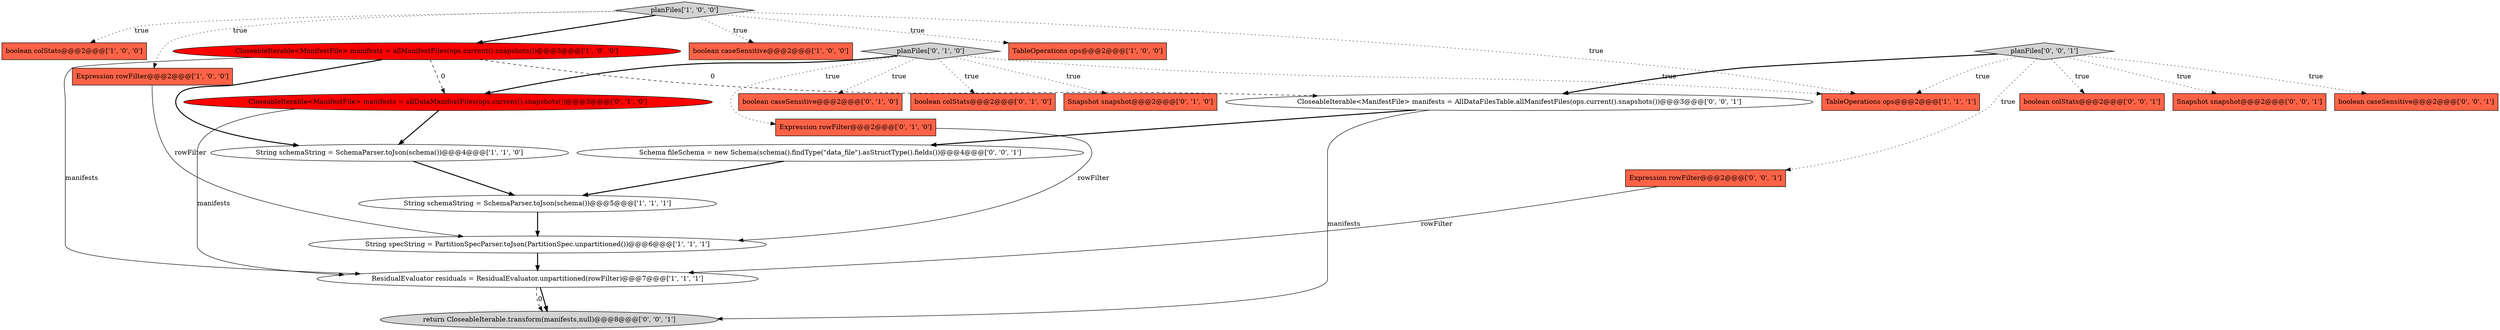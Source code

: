 digraph {
6 [style = filled, label = "ResidualEvaluator residuals = ResidualEvaluator.unpartitioned(rowFilter)@@@7@@@['1', '1', '1']", fillcolor = white, shape = ellipse image = "AAA0AAABBB1BBB"];
4 [style = filled, label = "String specString = PartitionSpecParser.toJson(PartitionSpec.unpartitioned())@@@6@@@['1', '1', '1']", fillcolor = white, shape = ellipse image = "AAA0AAABBB1BBB"];
9 [style = filled, label = "String schemaString = SchemaParser.toJson(schema())@@@5@@@['1', '1', '1']", fillcolor = white, shape = ellipse image = "AAA0AAABBB1BBB"];
0 [style = filled, label = "boolean colStats@@@2@@@['1', '0', '0']", fillcolor = tomato, shape = box image = "AAA0AAABBB1BBB"];
5 [style = filled, label = "CloseableIterable<ManifestFile> manifests = allManifestFiles(ops.current().snapshots())@@@3@@@['1', '0', '0']", fillcolor = red, shape = ellipse image = "AAA1AAABBB1BBB"];
16 [style = filled, label = "boolean caseSensitive@@@2@@@['0', '1', '0']", fillcolor = tomato, shape = box image = "AAA0AAABBB2BBB"];
22 [style = filled, label = "Expression rowFilter@@@2@@@['0', '0', '1']", fillcolor = tomato, shape = box image = "AAA0AAABBB3BBB"];
2 [style = filled, label = "Expression rowFilter@@@2@@@['1', '0', '0']", fillcolor = tomato, shape = box image = "AAA0AAABBB1BBB"];
1 [style = filled, label = "boolean caseSensitive@@@2@@@['1', '0', '0']", fillcolor = tomato, shape = box image = "AAA0AAABBB1BBB"];
11 [style = filled, label = "Expression rowFilter@@@2@@@['0', '1', '0']", fillcolor = tomato, shape = box image = "AAA0AAABBB2BBB"];
13 [style = filled, label = "CloseableIterable<ManifestFile> manifests = allDataManifestFiles(ops.current().snapshots())@@@3@@@['0', '1', '0']", fillcolor = red, shape = ellipse image = "AAA1AAABBB2BBB"];
19 [style = filled, label = "boolean colStats@@@2@@@['0', '0', '1']", fillcolor = tomato, shape = box image = "AAA0AAABBB3BBB"];
12 [style = filled, label = "boolean colStats@@@2@@@['0', '1', '0']", fillcolor = tomato, shape = box image = "AAA0AAABBB2BBB"];
24 [style = filled, label = "CloseableIterable<ManifestFile> manifests = AllDataFilesTable.allManifestFiles(ops.current().snapshots())@@@3@@@['0', '0', '1']", fillcolor = white, shape = ellipse image = "AAA0AAABBB3BBB"];
15 [style = filled, label = "Snapshot snapshot@@@2@@@['0', '1', '0']", fillcolor = tomato, shape = box image = "AAA0AAABBB2BBB"];
21 [style = filled, label = "return CloseableIterable.transform(manifests,null)@@@8@@@['0', '0', '1']", fillcolor = lightgray, shape = ellipse image = "AAA0AAABBB3BBB"];
17 [style = filled, label = "Snapshot snapshot@@@2@@@['0', '0', '1']", fillcolor = tomato, shape = box image = "AAA0AAABBB3BBB"];
8 [style = filled, label = "TableOperations ops@@@2@@@['1', '1', '1']", fillcolor = tomato, shape = box image = "AAA0AAABBB1BBB"];
14 [style = filled, label = "planFiles['0', '1', '0']", fillcolor = lightgray, shape = diamond image = "AAA0AAABBB2BBB"];
7 [style = filled, label = "TableOperations ops@@@2@@@['1', '0', '0']", fillcolor = tomato, shape = box image = "AAA0AAABBB1BBB"];
3 [style = filled, label = "String schemaString = SchemaParser.toJson(schema())@@@4@@@['1', '1', '0']", fillcolor = white, shape = ellipse image = "AAA0AAABBB1BBB"];
10 [style = filled, label = "planFiles['1', '0', '0']", fillcolor = lightgray, shape = diamond image = "AAA0AAABBB1BBB"];
18 [style = filled, label = "boolean caseSensitive@@@2@@@['0', '0', '1']", fillcolor = tomato, shape = box image = "AAA0AAABBB3BBB"];
20 [style = filled, label = "planFiles['0', '0', '1']", fillcolor = lightgray, shape = diamond image = "AAA0AAABBB3BBB"];
23 [style = filled, label = "Schema fileSchema = new Schema(schema().findType(\"data_file\").asStructType().fields())@@@4@@@['0', '0', '1']", fillcolor = white, shape = ellipse image = "AAA0AAABBB3BBB"];
5->13 [style = dashed, label="0"];
5->3 [style = bold, label=""];
6->21 [style = dashed, label="0"];
10->8 [style = dotted, label="true"];
14->12 [style = dotted, label="true"];
5->6 [style = solid, label="manifests"];
4->6 [style = bold, label=""];
20->17 [style = dotted, label="true"];
6->21 [style = bold, label=""];
20->8 [style = dotted, label="true"];
9->4 [style = bold, label=""];
5->24 [style = dashed, label="0"];
11->4 [style = solid, label="rowFilter"];
2->4 [style = solid, label="rowFilter"];
22->6 [style = solid, label="rowFilter"];
3->9 [style = bold, label=""];
14->16 [style = dotted, label="true"];
14->15 [style = dotted, label="true"];
10->5 [style = bold, label=""];
13->3 [style = bold, label=""];
24->21 [style = solid, label="manifests"];
10->2 [style = dotted, label="true"];
14->8 [style = dotted, label="true"];
20->18 [style = dotted, label="true"];
10->0 [style = dotted, label="true"];
14->11 [style = dotted, label="true"];
20->19 [style = dotted, label="true"];
20->22 [style = dotted, label="true"];
10->1 [style = dotted, label="true"];
14->13 [style = bold, label=""];
20->24 [style = bold, label=""];
13->6 [style = solid, label="manifests"];
23->9 [style = bold, label=""];
10->7 [style = dotted, label="true"];
24->23 [style = bold, label=""];
}
